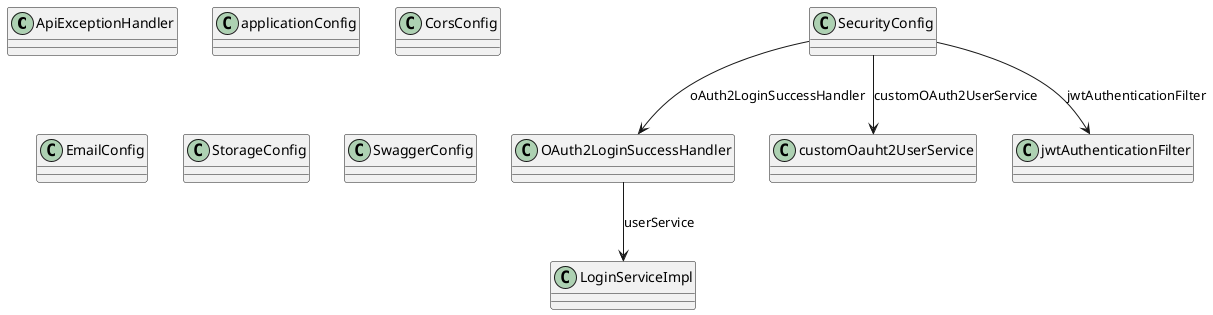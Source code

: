 @startuml Simple Config Class Diagram

class ApiExceptionHandler {
}

class applicationConfig {
}

class CorsConfig {
}

class EmailConfig {
}

class OAuth2LoginSuccessHandler {
}

class SecurityConfig {
}

class StorageConfig {
}

class SwaggerConfig {
}

class customOauht2UserService {
}

' Relationships
OAuth2LoginSuccessHandler --> LoginServiceImpl : userService
SecurityConfig --> jwtAuthenticationFilter : jwtAuthenticationFilter
SecurityConfig --> customOauht2UserService : customOAuth2UserService
SecurityConfig --> OAuth2LoginSuccessHandler : oAuth2LoginSuccessHandler

@enduml